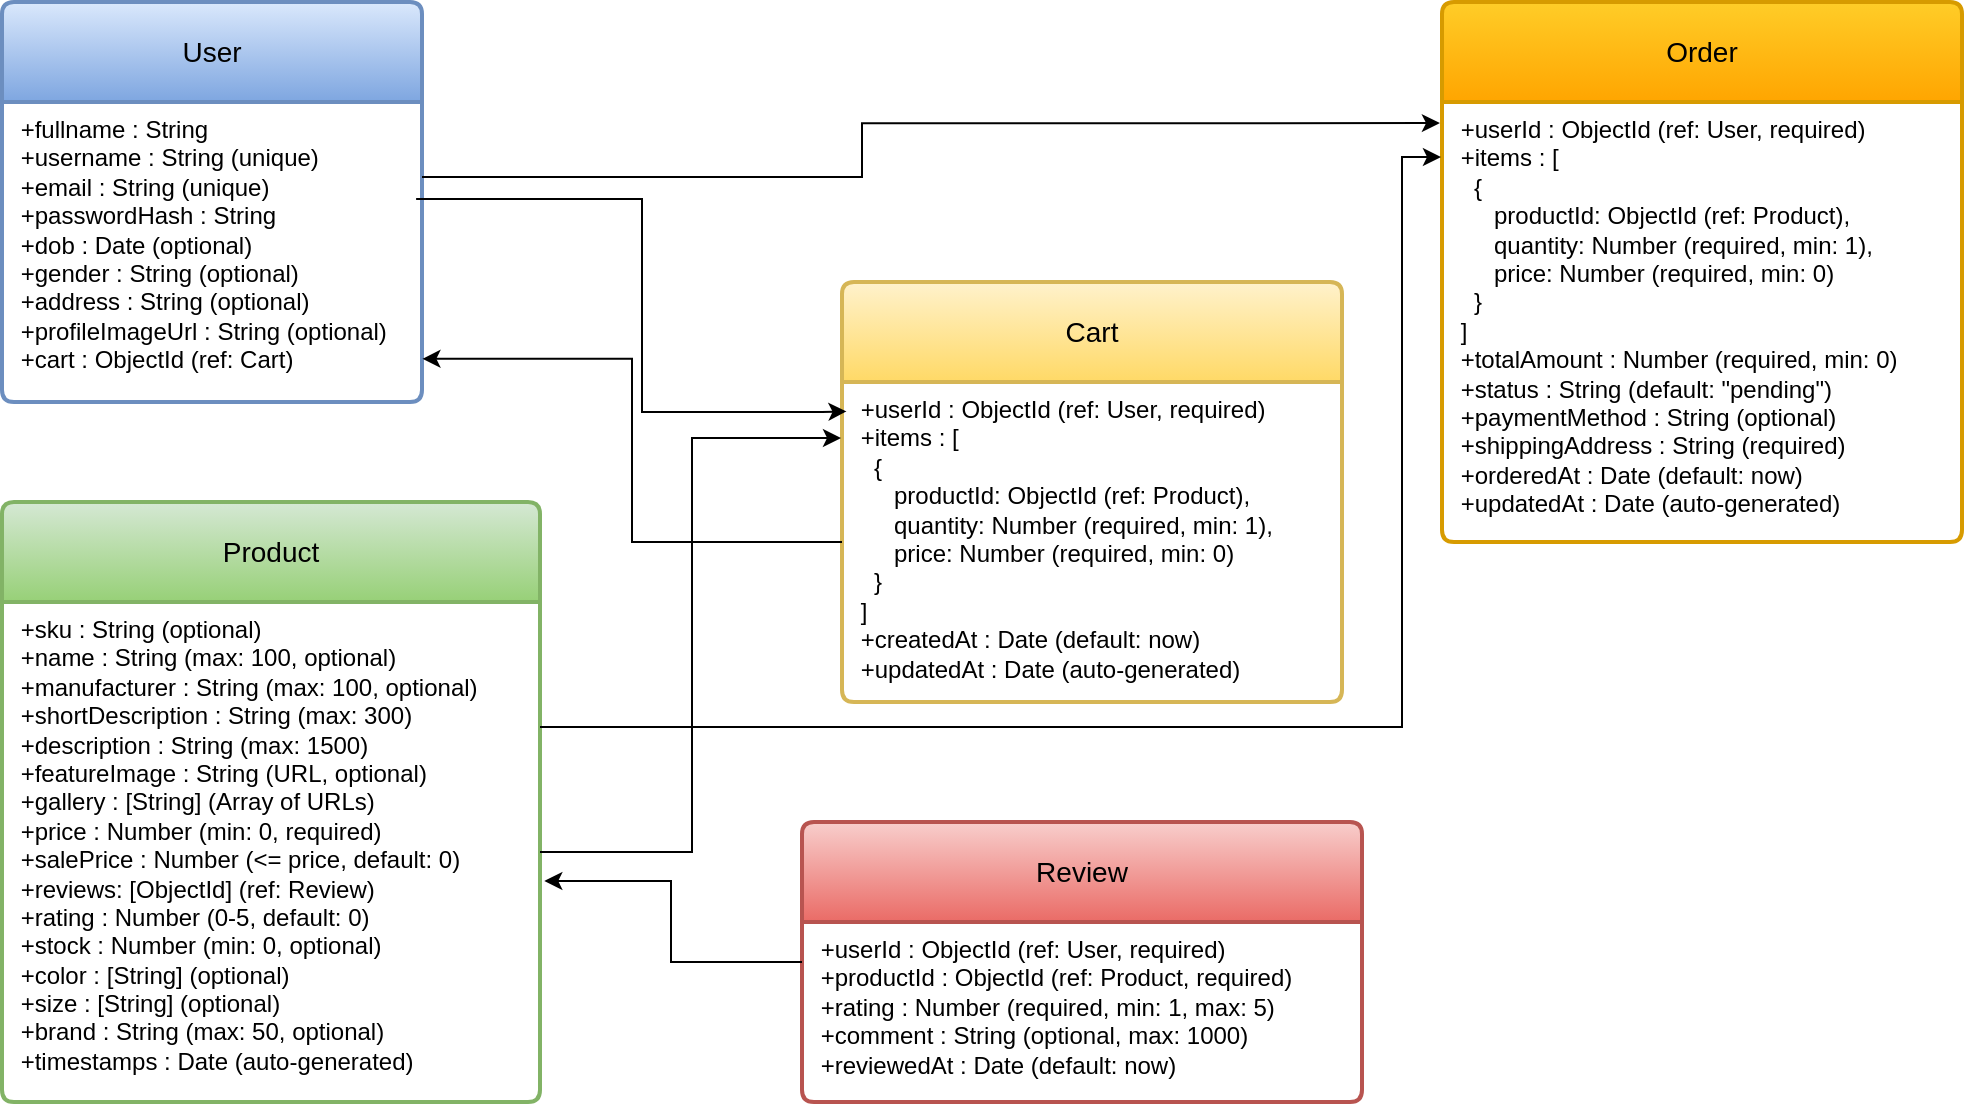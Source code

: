 <mxfile version="26.0.16">
  <diagram name="Page-1" id="GmD-bYQtK5WtnXkjYC__">
    <mxGraphModel dx="1780" dy="1418" grid="1" gridSize="10" guides="1" tooltips="1" connect="1" arrows="1" fold="1" page="1" pageScale="1" pageWidth="827" pageHeight="1169" math="0" shadow="0">
      <root>
        <mxCell id="0" />
        <mxCell id="1" parent="0" />
        <mxCell id="_zgY9jFlajQFq_DN7hSF-2" value="User" style="swimlane;childLayout=stackLayout;horizontal=1;startSize=50;horizontalStack=0;rounded=1;fontSize=14;fontStyle=0;strokeWidth=2;resizeParent=0;resizeLast=1;shadow=0;dashed=0;align=center;arcSize=4;whiteSpace=wrap;html=1;fillColor=#dae8fc;gradientColor=#7ea6e0;strokeColor=#6c8ebf;" vertex="1" parent="1">
          <mxGeometry x="1270" y="350" width="210" height="200" as="geometry">
            <mxRectangle x="1420" y="560" width="70" height="50" as="alternateBounds" />
          </mxGeometry>
        </mxCell>
        <mxCell id="_zgY9jFlajQFq_DN7hSF-3" value="&lt;div&gt;&amp;nbsp;+fullname : String&amp;nbsp; &amp;nbsp; &amp;nbsp; &amp;nbsp; &amp;nbsp; &amp;nbsp;&amp;nbsp;&lt;/div&gt;&lt;div&gt;&amp;nbsp;+username : String (unique)&amp;nbsp; &amp;nbsp;&lt;/div&gt;&lt;div&gt;&amp;nbsp;+email : String (unique)&amp;nbsp; &amp;nbsp; &amp;nbsp;&amp;nbsp;&lt;/div&gt;&lt;div&gt;&amp;nbsp;+passwordHash : String&amp;nbsp; &amp;nbsp; &amp;nbsp; &amp;nbsp;&amp;nbsp;&lt;/div&gt;&lt;div&gt;&amp;nbsp;+dob : Date (optional)&amp;nbsp; &amp;nbsp; &amp;nbsp; &amp;nbsp;&amp;nbsp;&lt;/div&gt;&lt;div&gt;&amp;nbsp;+gender : String (optional)&amp;nbsp; &amp;nbsp;&lt;/div&gt;&lt;div&gt;&amp;nbsp;+address : String (optional)&amp;nbsp;&amp;nbsp;&lt;/div&gt;&lt;div&gt;&amp;nbsp;+profileImageUrl : String (optional)&amp;nbsp;&lt;/div&gt;&lt;div&gt;&amp;nbsp;+cart : ObjectId (ref: Cart)&amp;nbsp;&lt;/div&gt;" style="align=left;strokeColor=none;fillColor=none;spacingLeft=4;spacingRight=4;fontSize=12;verticalAlign=top;resizable=0;rotatable=0;part=1;html=1;whiteSpace=wrap;" vertex="1" parent="_zgY9jFlajQFq_DN7hSF-2">
          <mxGeometry y="50" width="210" height="150" as="geometry" />
        </mxCell>
        <mxCell id="_zgY9jFlajQFq_DN7hSF-4" value="Product" style="swimlane;childLayout=stackLayout;horizontal=1;startSize=50;horizontalStack=0;rounded=1;fontSize=14;fontStyle=0;strokeWidth=2;resizeParent=0;resizeLast=1;shadow=0;dashed=0;align=center;arcSize=4;whiteSpace=wrap;html=1;fillColor=#d5e8d4;gradientColor=#97d077;strokeColor=#82b366;" vertex="1" parent="1">
          <mxGeometry x="1270" y="600" width="269" height="300" as="geometry" />
        </mxCell>
        <mxCell id="_zgY9jFlajQFq_DN7hSF-5" value="&lt;div&gt;&amp;nbsp;+sku : String (optional)&amp;nbsp; &amp;nbsp; &amp;nbsp; &amp;nbsp; &amp;nbsp; &amp;nbsp; &amp;nbsp; &amp;nbsp; &amp;nbsp; &amp;nbsp;&lt;/div&gt;&lt;div&gt;&amp;nbsp;+name : String (max: 100, optional)&amp;nbsp; &amp;nbsp; &amp;nbsp; &amp;nbsp;&amp;nbsp;&lt;/div&gt;&lt;div&gt;&amp;nbsp;+manufacturer : String (max: 100, optional)&lt;/div&gt;&lt;div&gt;&amp;nbsp;+shortDescription : String (max: 300)&amp;nbsp; &amp;nbsp; &amp;nbsp;&amp;nbsp;&lt;/div&gt;&lt;div&gt;&amp;nbsp;+description : String (max: 1500)&amp;nbsp; &amp;nbsp; &amp;nbsp; &amp;nbsp; &amp;nbsp;&amp;nbsp;&lt;/div&gt;&lt;div&gt;&amp;nbsp;+featureImage : String (URL, optional)&amp;nbsp; &amp;nbsp; &amp;nbsp;&lt;/div&gt;&lt;div&gt;&amp;nbsp;+gallery : [String] (Array of URLs)&amp;nbsp; &amp;nbsp; &amp;nbsp; &amp;nbsp;&amp;nbsp;&lt;/div&gt;&lt;div&gt;&amp;nbsp;+price : Number (min: 0, required)&amp;nbsp; &amp;nbsp; &amp;nbsp; &amp;nbsp; &amp;nbsp;&lt;/div&gt;&lt;div&gt;&amp;nbsp;+salePrice : Number (&amp;lt;= price, default: 0)&amp;nbsp;&lt;/div&gt;&lt;div&gt;&amp;nbsp;+reviews: [ObjectId] (ref: Review)&amp;nbsp; &amp;nbsp;&lt;/div&gt;&lt;div&gt;&amp;nbsp;+rating : Number (0-5, default: 0)&amp;nbsp; &amp;nbsp; &amp;nbsp; &amp;nbsp; &amp;nbsp;&lt;/div&gt;&lt;div&gt;&amp;nbsp;+stock : Number (min: 0, optional)&amp;nbsp; &amp;nbsp; &amp;nbsp; &amp;nbsp; &amp;nbsp;&lt;/div&gt;&lt;div&gt;&amp;nbsp;+color : [String] (optional)&amp;nbsp; &amp;nbsp; &amp;nbsp; &amp;nbsp; &amp;nbsp; &amp;nbsp; &amp;nbsp; &amp;nbsp;&lt;/div&gt;&lt;div&gt;&amp;nbsp;+size : [String] (optional)&amp;nbsp; &amp;nbsp; &amp;nbsp; &amp;nbsp; &amp;nbsp; &amp;nbsp; &amp;nbsp; &amp;nbsp;&amp;nbsp;&lt;/div&gt;&lt;div&gt;&amp;nbsp;+brand : String (max: 50, optional)&amp;nbsp; &amp;nbsp; &amp;nbsp; &amp;nbsp;&amp;nbsp;&lt;/div&gt;&lt;div&gt;&amp;nbsp;+timestamps : Date (auto-generated)&amp;nbsp;&lt;/div&gt;" style="align=left;strokeColor=none;fillColor=none;spacingLeft=4;spacingRight=4;fontSize=12;verticalAlign=top;resizable=0;rotatable=0;part=1;html=1;whiteSpace=wrap;" vertex="1" parent="_zgY9jFlajQFq_DN7hSF-4">
          <mxGeometry y="50" width="269" height="250" as="geometry" />
        </mxCell>
        <mxCell id="_zgY9jFlajQFq_DN7hSF-6" value="Order" style="swimlane;childLayout=stackLayout;horizontal=1;startSize=50;horizontalStack=0;rounded=1;fontSize=14;fontStyle=0;strokeWidth=2;resizeParent=0;resizeLast=1;shadow=0;dashed=0;align=center;arcSize=4;whiteSpace=wrap;html=1;fillColor=#ffcd28;gradientColor=#ffa500;strokeColor=#d79b00;" vertex="1" parent="1">
          <mxGeometry x="1990" y="350" width="260" height="270" as="geometry" />
        </mxCell>
        <mxCell id="_zgY9jFlajQFq_DN7hSF-7" value="&lt;div&gt;&amp;nbsp;+userId : ObjectId (ref: User, required)&amp;nbsp; &amp;nbsp; &amp;nbsp; &amp;nbsp; &amp;nbsp;&lt;/div&gt;&lt;div&gt;&amp;nbsp;&lt;span style=&quot;background-color: transparent;&quot;&gt;+items : [&amp;nbsp; &amp;nbsp; &amp;nbsp; &amp;nbsp; &amp;nbsp; &amp;nbsp; &amp;nbsp; &amp;nbsp; &amp;nbsp; &amp;nbsp; &amp;nbsp; &amp;nbsp; &amp;nbsp; &amp;nbsp; &amp;nbsp; &amp;nbsp; &amp;nbsp; &amp;nbsp; &amp;nbsp; &amp;nbsp;&lt;/span&gt;&lt;/div&gt;&lt;div&gt;&amp;nbsp; &amp;nbsp;{&amp;nbsp; &amp;nbsp; &amp;nbsp; &amp;nbsp; &amp;nbsp; &amp;nbsp; &amp;nbsp; &amp;nbsp; &amp;nbsp; &amp;nbsp; &amp;nbsp; &amp;nbsp; &amp;nbsp; &amp;nbsp; &amp;nbsp; &amp;nbsp; &amp;nbsp; &amp;nbsp; &amp;nbsp; &amp;nbsp; &amp;nbsp; &amp;nbsp; &amp;nbsp;&lt;/div&gt;&lt;div&gt;&amp;nbsp; &amp;nbsp; &amp;nbsp; productId: ObjectId (ref: Product),&amp;nbsp; &amp;nbsp; &amp;nbsp; &amp;nbsp;&amp;nbsp;&lt;/div&gt;&lt;div&gt;&amp;nbsp; &amp;nbsp; &amp;nbsp; quantity: Number (required, min: 1),&amp;nbsp; &amp;nbsp; &amp;nbsp; &amp;nbsp;&lt;/div&gt;&lt;div&gt;&amp;nbsp; &amp;nbsp; &amp;nbsp; price: Number (required, min: 0)&amp;nbsp; &amp;nbsp; &amp;nbsp; &amp;nbsp; &amp;nbsp; &amp;nbsp;&lt;/div&gt;&lt;div&gt;&amp;nbsp; &amp;nbsp;}&amp;nbsp; &amp;nbsp; &amp;nbsp; &amp;nbsp; &amp;nbsp; &amp;nbsp; &amp;nbsp; &amp;nbsp; &amp;nbsp; &amp;nbsp; &amp;nbsp; &amp;nbsp; &amp;nbsp; &amp;nbsp; &amp;nbsp; &amp;nbsp; &amp;nbsp; &amp;nbsp; &amp;nbsp; &amp;nbsp; &amp;nbsp; &amp;nbsp; &amp;nbsp;&lt;/div&gt;&lt;div&gt;&amp;nbsp;]&amp;nbsp;&lt;/div&gt;&lt;div&gt;&amp;nbsp;+totalAmount : Number (required, min: 0)&amp;nbsp; &amp;nbsp; &amp;nbsp; &amp;nbsp;&amp;nbsp;&lt;/div&gt;&lt;div&gt;&amp;nbsp;+status : String (default: &quot;pending&quot;)&amp;nbsp; &amp;nbsp; &amp;nbsp; &amp;nbsp; &amp;nbsp; &amp;nbsp;&lt;/div&gt;&lt;div&gt;&amp;nbsp;+paymentMethod : String (optional)&amp;nbsp; &amp;nbsp; &amp;nbsp; &amp;nbsp; &amp;nbsp; &amp;nbsp; &amp;nbsp;&amp;nbsp;&lt;/div&gt;&lt;div&gt;&amp;nbsp;+shippingAddress : String (required)&amp;nbsp; &amp;nbsp; &amp;nbsp; &amp;nbsp; &amp;nbsp; &amp;nbsp;&amp;nbsp;&lt;/div&gt;&lt;div&gt;&amp;nbsp;+orderedAt : Date (default: now)&amp;nbsp; &amp;nbsp; &amp;nbsp; &amp;nbsp; &amp;nbsp; &amp;nbsp; &amp;nbsp; &amp;nbsp;&amp;nbsp;&lt;/div&gt;&lt;div&gt;&amp;nbsp;+updatedAt : Date (auto-generated)&amp;nbsp;&lt;/div&gt;" style="align=left;strokeColor=none;fillColor=none;spacingLeft=4;spacingRight=4;fontSize=12;verticalAlign=top;resizable=0;rotatable=0;part=1;html=1;whiteSpace=wrap;" vertex="1" parent="_zgY9jFlajQFq_DN7hSF-6">
          <mxGeometry y="50" width="260" height="220" as="geometry" />
        </mxCell>
        <mxCell id="_zgY9jFlajQFq_DN7hSF-13" value="Review" style="swimlane;childLayout=stackLayout;horizontal=1;startSize=50;horizontalStack=0;rounded=1;fontSize=14;fontStyle=0;strokeWidth=2;resizeParent=0;resizeLast=1;shadow=0;dashed=0;align=center;arcSize=4;whiteSpace=wrap;html=1;fillColor=#f8cecc;gradientColor=#ea6b66;strokeColor=#b85450;" vertex="1" parent="1">
          <mxGeometry x="1670" y="760" width="280" height="140" as="geometry" />
        </mxCell>
        <mxCell id="_zgY9jFlajQFq_DN7hSF-14" value="&lt;div&gt;&amp;nbsp;+userId : ObjectId (ref: User, required)&amp;nbsp; &amp;nbsp; &amp;nbsp; &amp;nbsp; &amp;nbsp;&lt;/div&gt;&lt;div&gt;&amp;nbsp;+productId : ObjectId (ref: Product, required)&amp;nbsp; &amp;nbsp;&lt;/div&gt;&lt;div&gt;&amp;nbsp;+rating : Number (required, min: 1, max: 5)&amp;nbsp; &amp;nbsp; &amp;nbsp;&amp;nbsp;&lt;/div&gt;&lt;div&gt;&amp;nbsp;+comment : String (optional, max: 1000)&amp;nbsp; &amp;nbsp; &amp;nbsp; &amp;nbsp; &amp;nbsp;&lt;/div&gt;&lt;div&gt;&amp;nbsp;+reviewedAt : Date (default: now)&amp;nbsp; &amp;nbsp; &amp;nbsp;&lt;/div&gt;" style="align=left;strokeColor=none;fillColor=none;spacingLeft=4;spacingRight=4;fontSize=12;verticalAlign=top;resizable=0;rotatable=0;part=1;html=1;whiteSpace=wrap;" vertex="1" parent="_zgY9jFlajQFq_DN7hSF-13">
          <mxGeometry y="50" width="280" height="90" as="geometry" />
        </mxCell>
        <mxCell id="_zgY9jFlajQFq_DN7hSF-16" value="Cart" style="swimlane;childLayout=stackLayout;horizontal=1;startSize=50;horizontalStack=0;rounded=1;fontSize=14;fontStyle=0;strokeWidth=2;resizeParent=0;resizeLast=1;shadow=0;dashed=0;align=center;arcSize=4;whiteSpace=wrap;html=1;fillColor=#fff2cc;gradientColor=#ffd966;strokeColor=#d6b656;" vertex="1" parent="1">
          <mxGeometry x="1690" y="490" width="250" height="210" as="geometry" />
        </mxCell>
        <mxCell id="_zgY9jFlajQFq_DN7hSF-17" value="&lt;div&gt;&amp;nbsp;+userId : ObjectId (ref: User, required)&amp;nbsp; &amp;nbsp; &amp;nbsp; &amp;nbsp; &amp;nbsp;&lt;/div&gt;&lt;div&gt;&amp;nbsp;+items : [&amp;nbsp; &amp;nbsp; &amp;nbsp; &amp;nbsp; &amp;nbsp; &amp;nbsp; &amp;nbsp; &amp;nbsp; &amp;nbsp; &amp;nbsp; &amp;nbsp; &amp;nbsp; &amp;nbsp; &amp;nbsp; &amp;nbsp; &amp;nbsp; &amp;nbsp; &amp;nbsp; &amp;nbsp; &amp;nbsp;&lt;/div&gt;&lt;div&gt;&amp;nbsp; &amp;nbsp;{&amp;nbsp; &amp;nbsp; &amp;nbsp; &amp;nbsp; &amp;nbsp; &amp;nbsp; &amp;nbsp; &amp;nbsp; &amp;nbsp; &amp;nbsp; &amp;nbsp; &amp;nbsp; &amp;nbsp; &amp;nbsp; &amp;nbsp; &amp;nbsp; &amp;nbsp; &amp;nbsp; &amp;nbsp; &amp;nbsp; &amp;nbsp; &amp;nbsp; &amp;nbsp;&lt;/div&gt;&lt;div&gt;&amp;nbsp; &amp;nbsp; &amp;nbsp; productId: ObjectId (ref: Product),&amp;nbsp; &amp;nbsp; &amp;nbsp; &amp;nbsp;&amp;nbsp;&lt;/div&gt;&lt;div&gt;&amp;nbsp; &amp;nbsp; &amp;nbsp; quantity: Number (required, min: 1),&amp;nbsp; &amp;nbsp; &amp;nbsp; &amp;nbsp;&lt;/div&gt;&lt;div&gt;&amp;nbsp; &amp;nbsp; &amp;nbsp; price: Number (required, min: 0)&amp;nbsp; &amp;nbsp; &amp;nbsp; &amp;nbsp; &amp;nbsp; &amp;nbsp;&lt;/div&gt;&lt;div&gt;&amp;nbsp; &amp;nbsp;}&amp;nbsp; &amp;nbsp; &amp;nbsp; &amp;nbsp; &amp;nbsp; &amp;nbsp; &amp;nbsp; &amp;nbsp; &amp;nbsp; &amp;nbsp; &amp;nbsp; &amp;nbsp; &amp;nbsp; &amp;nbsp; &amp;nbsp; &amp;nbsp; &amp;nbsp; &amp;nbsp; &amp;nbsp; &amp;nbsp; &amp;nbsp; &amp;nbsp; &amp;nbsp;&lt;/div&gt;&lt;div&gt;&amp;nbsp;]&amp;nbsp; &amp;nbsp; &amp;nbsp; &amp;nbsp; &amp;nbsp; &amp;nbsp; &amp;nbsp; &amp;nbsp; &amp;nbsp; &amp;nbsp; &amp;nbsp; &amp;nbsp; &amp;nbsp; &amp;nbsp; &amp;nbsp; &amp;nbsp; &amp;nbsp; &amp;nbsp; &amp;nbsp; &amp;nbsp; &amp;nbsp; &amp;nbsp; &amp;nbsp; &amp;nbsp;&lt;/div&gt;&lt;div&gt;&amp;nbsp;+createdAt : Date (default: now)&amp;nbsp; &amp;nbsp; &amp;nbsp; &amp;nbsp; &amp;nbsp; &amp;nbsp; &amp;nbsp; &amp;nbsp;&amp;nbsp;&lt;/div&gt;&lt;div&gt;&amp;nbsp;+updatedAt : Date (auto-generated)&amp;nbsp;&lt;/div&gt;" style="align=left;strokeColor=none;fillColor=none;spacingLeft=4;spacingRight=4;fontSize=12;verticalAlign=top;resizable=0;rotatable=0;part=1;html=1;whiteSpace=wrap;" vertex="1" parent="_zgY9jFlajQFq_DN7hSF-16">
          <mxGeometry y="50" width="250" height="160" as="geometry" />
        </mxCell>
        <mxCell id="_zgY9jFlajQFq_DN7hSF-19" style="edgeStyle=orthogonalEdgeStyle;rounded=0;orthogonalLoop=1;jettySize=auto;html=1;exitX=0.986;exitY=0.323;exitDx=0;exitDy=0;entryX=0.009;entryY=0.092;entryDx=0;entryDy=0;entryPerimeter=0;exitPerimeter=0;" edge="1" parent="1" source="_zgY9jFlajQFq_DN7hSF-3" target="_zgY9jFlajQFq_DN7hSF-17">
          <mxGeometry relative="1" as="geometry">
            <Array as="points">
              <mxPoint x="1590" y="448" />
              <mxPoint x="1590" y="555" />
              <mxPoint x="1680" y="555" />
            </Array>
          </mxGeometry>
        </mxCell>
        <mxCell id="_zgY9jFlajQFq_DN7hSF-20" style="edgeStyle=orthogonalEdgeStyle;rounded=0;orthogonalLoop=1;jettySize=auto;html=1;exitX=1;exitY=0.5;exitDx=0;exitDy=0;entryX=-0.002;entryY=0.178;entryDx=0;entryDy=0;entryPerimeter=0;" edge="1" parent="1" source="_zgY9jFlajQFq_DN7hSF-5" target="_zgY9jFlajQFq_DN7hSF-17">
          <mxGeometry relative="1" as="geometry">
            <Array as="points">
              <mxPoint x="1615" y="775" />
              <mxPoint x="1615" y="568" />
              <mxPoint x="1690" y="568" />
            </Array>
          </mxGeometry>
        </mxCell>
        <mxCell id="_zgY9jFlajQFq_DN7hSF-22" style="edgeStyle=orthogonalEdgeStyle;rounded=0;orthogonalLoop=1;jettySize=auto;html=1;exitX=1;exitY=0.25;exitDx=0;exitDy=0;entryX=-0.004;entryY=0.048;entryDx=0;entryDy=0;entryPerimeter=0;" edge="1" parent="1" source="_zgY9jFlajQFq_DN7hSF-3" target="_zgY9jFlajQFq_DN7hSF-7">
          <mxGeometry relative="1" as="geometry">
            <Array as="points">
              <mxPoint x="1700" y="438" />
              <mxPoint x="1700" y="411" />
            </Array>
          </mxGeometry>
        </mxCell>
        <mxCell id="_zgY9jFlajQFq_DN7hSF-23" style="edgeStyle=orthogonalEdgeStyle;rounded=0;orthogonalLoop=1;jettySize=auto;html=1;entryX=1.008;entryY=0.558;entryDx=0;entryDy=0;entryPerimeter=0;" edge="1" parent="1" source="_zgY9jFlajQFq_DN7hSF-13" target="_zgY9jFlajQFq_DN7hSF-5">
          <mxGeometry relative="1" as="geometry" />
        </mxCell>
        <mxCell id="_zgY9jFlajQFq_DN7hSF-24" style="edgeStyle=orthogonalEdgeStyle;rounded=0;orthogonalLoop=1;jettySize=auto;html=1;entryX=1.001;entryY=0.856;entryDx=0;entryDy=0;entryPerimeter=0;exitX=0;exitY=0.5;exitDx=0;exitDy=0;" edge="1" parent="1" source="_zgY9jFlajQFq_DN7hSF-17" target="_zgY9jFlajQFq_DN7hSF-3">
          <mxGeometry relative="1" as="geometry">
            <mxPoint x="1680" y="640" as="sourcePoint" />
          </mxGeometry>
        </mxCell>
        <mxCell id="_zgY9jFlajQFq_DN7hSF-25" style="edgeStyle=orthogonalEdgeStyle;rounded=0;orthogonalLoop=1;jettySize=auto;html=1;exitX=1;exitY=0.25;exitDx=0;exitDy=0;entryX=-0.002;entryY=0.125;entryDx=0;entryDy=0;entryPerimeter=0;" edge="1" parent="1" source="_zgY9jFlajQFq_DN7hSF-5" target="_zgY9jFlajQFq_DN7hSF-7">
          <mxGeometry relative="1" as="geometry">
            <Array as="points">
              <mxPoint x="1970" y="712" />
              <mxPoint x="1970" y="428" />
            </Array>
          </mxGeometry>
        </mxCell>
      </root>
    </mxGraphModel>
  </diagram>
</mxfile>
